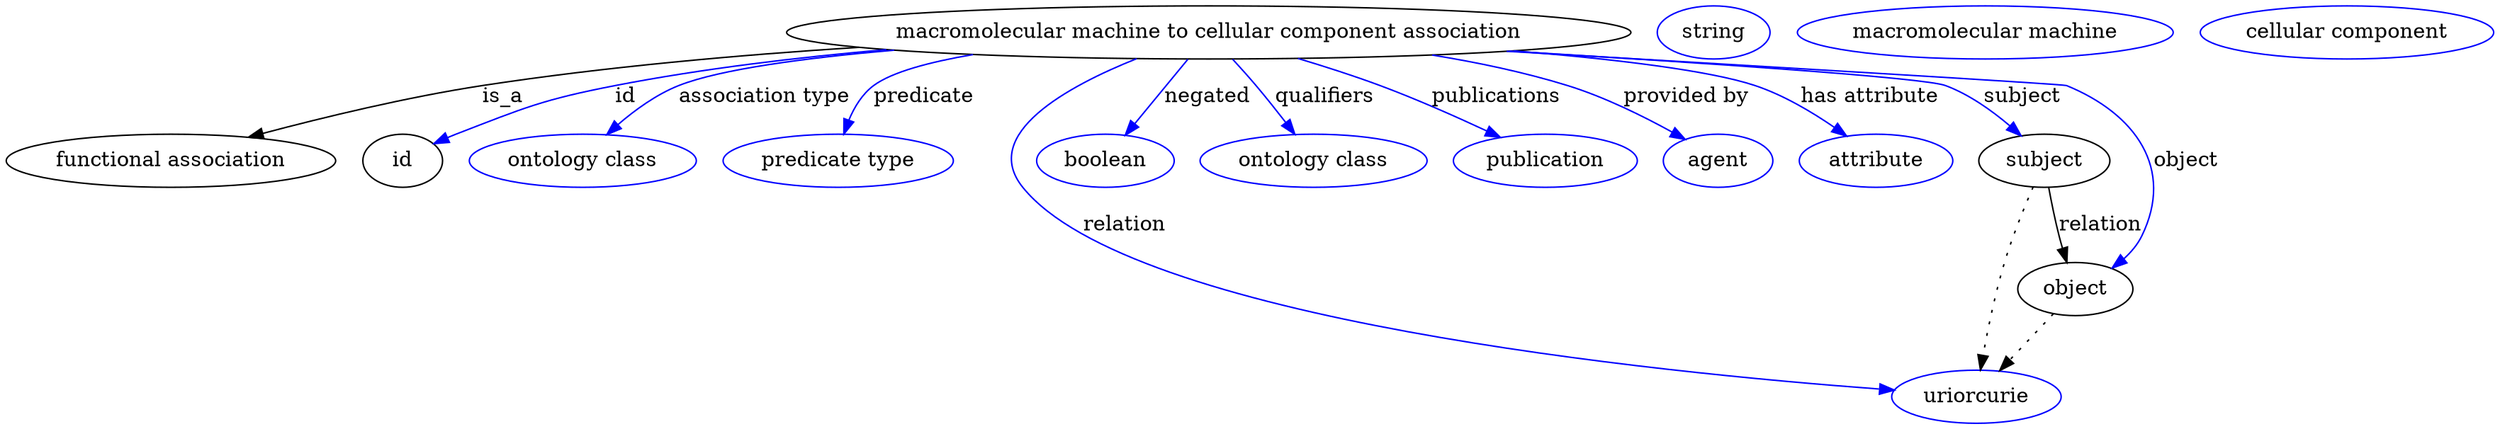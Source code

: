 digraph {
	graph [bb="0,0,1380,283"];
	node [label="\N"];
	"macromolecular machine to cellular component association"	 [height=0.5,
		label="macromolecular machine to cellular component association",
		pos="680.74,265",
		width=6.1925];
	"functional association"	 [height=0.5,
		pos="87.742,178",
		width=2.4373];
	"macromolecular machine to cellular component association" -> "functional association"	 [label=is_a,
		lp="284.74,221.5",
		pos="e,134.6,193.36 492.12,255.39 423.06,250.02 344.52,241.73 273.74,229 229.76,221.09 181.09,207.57 144.57,196.43"];
	id	 [height=0.5,
		pos="220.74,178",
		width=0.75];
	"macromolecular machine to cellular component association" -> id	 [color=blue,
		label=id,
		lp="355.24,221.5",
		pos="e,242.24,189.29 506.4,253.7 455.49,248.35 400.04,240.49 349.74,229 306.99,219.23 297.1,213.17 256.74,196 254.96,195.24 253.14,194.43 \
251.31,193.6",
		style=solid];
	"association type"	 [color=blue,
		height=0.5,
		label="ontology class",
		pos="327.74,178",
		width=1.7151];
	"macromolecular machine to cellular component association" -> "association type"	 [color=blue,
		label="association type",
		lp="432.74,221.5",
		pos="e,343.54,195.68 516.42,252.81 463.6,247.16 412.58,239.35 388.74,229 374.68,222.9 361.34,212.49 350.74,202.67",
		style=solid];
	predicate	 [color=blue,
		height=0.5,
		label="predicate type",
		pos="467.74,178",
		width=1.679];
	"macromolecular machine to cellular component association" -> predicate	 [color=blue,
		label=predicate,
		lp="516.74,221.5",
		pos="e,471.76,195.98 555.92,250.01 527.86,244.67 503.03,237.75 491.74,229 484.16,223.12 478.86,214.26 475.21,205.56",
		style=solid];
	relation	 [color=blue,
		height=0.5,
		label=uriorcurie,
		pos="1109.7,18",
		width=1.2638];
	"macromolecular machine to cellular component association" -> relation	 [color=blue,
		label=relation,
		lp="636.74,134.5",
		pos="e,1065.5,22.9 639.84,247.29 599.94,227.5 548.76,193.77 574.74,160 633.8,83.227 931.58,39.314 1055.5,24.114",
		style=solid];
	negated	 [color=blue,
		height=0.5,
		label=boolean,
		pos="621.74,178",
		width=1.0652];
	"macromolecular machine to cellular component association" -> negated	 [color=blue,
		label=negated,
		lp="677.24,221.5",
		pos="e,633.55,195.41 668.52,246.97 660.1,234.56 648.79,217.88 639.39,204.03",
		style=solid];
	qualifiers	 [color=blue,
		height=0.5,
		label="ontology class",
		pos="739.74,178",
		width=1.7151];
	"macromolecular machine to cellular component association" -> qualifiers	 [color=blue,
		label=qualifiers,
		lp="740.74,221.5",
		pos="e,727.73,195.71 692.97,246.97 701.33,234.64 712.55,218.1 721.91,204.3",
		style=solid];
	publications	 [color=blue,
		height=0.5,
		label=publication,
		pos="869.74,178",
		width=1.3902];
	"macromolecular machine to cellular component association" -> publications	 [color=blue,
		label=publications,
		lp="835.24,221.5",
		pos="e,841.93,193.23 727.35,247.34 741.41,241.74 756.81,235.36 770.74,229 791.66,219.46 814.5,207.77 832.97,198",
		style=solid];
	"provided by"	 [color=blue,
		height=0.5,
		label=agent,
		pos="967.74,178",
		width=0.83048];
	"macromolecular machine to cellular component association" -> "provided by"	 [color=blue,
		label="provided by",
		lp="938.74,221.5",
		pos="e,947.46,191.27 795.21,249.5 821.11,244.36 848.19,237.66 872.74,229 896,220.8 920.48,207.53 938.76,196.59",
		style=solid];
	"has attribute"	 [color=blue,
		height=0.5,
		label=attribute,
		pos="1055.7,178",
		width=1.1193];
	"macromolecular machine to cellular component association" -> "has attribute"	 [color=blue,
		label="has attribute",
		lp="1039.2,221.5",
		pos="e,1036.3,193.9 837.42,252.13 893.7,246.18 949.7,238.34 975.74,229 994.53,222.26 1013.5,210.47 1028.2,199.92",
		style=solid];
	subject	 [height=0.5,
		pos="1149.7,178",
		width=0.99297];
	"macromolecular machine to cellular component association" -> subject	 [color=blue,
		label=subject,
		lp="1124.2,221.5",
		pos="e,1132.6,193.87 840.1,252.4 945.08,243.78 1065.3,233.2 1076.7,229 1094.3,222.59 1111.6,210.85 1124.9,200.26",
		style=solid];
	object	 [height=0.5,
		pos="1169.7,91",
		width=0.9027];
	"macromolecular machine to cellular component association" -> object	 [color=blue,
		label=object,
		lp="1221.7,178",
		pos="e,1189.9,105.27 841.04,252.47 864.75,250.63 888.88,248.76 911.74,247 964.18,242.96 1098.2,246.75 1147.7,229 1171.8,220.39 1180.6,\
217.23 1194.7,196 1208.4,175.55 1204.1,166.44 1206.7,142 1207.5,135.37 1209.3,133.14 1206.7,127 1204.5,121.74 1201.1,116.86 1197.2,\
112.51",
		style=solid];
	association_id	 [color=blue,
		height=0.5,
		label=string,
		pos="951.74,265",
		width=0.84854];
	subject -> relation	 [pos="e,1113.1,36.239 1143.8,159.97 1139.3,146.12 1133.2,126.47 1128.7,109 1123.4,88.088 1118.4,64.188 1114.9,46.13",
		style=dotted];
	subject -> object	 [label=relation,
		lp="1181.7,134.5",
		pos="e,1165.6,109 1153.9,159.97 1156.6,148.08 1160.3,132.25 1163.4,118.76"];
	"functional association_subject"	 [color=blue,
		height=0.5,
		label="macromolecular machine",
		pos="1101.7,265",
		width=2.8164];
	object -> relation	 [pos="e,1123.9,35.261 1156.1,74.435 1148.5,65.207 1138.9,53.528 1130.4,43.191",
		style=dotted];
	"macromolecular machine to cellular component association_object"	 [color=blue,
		height=0.5,
		label="cellular component",
		pos="1300.7,265",
		width=2.2026];
}
